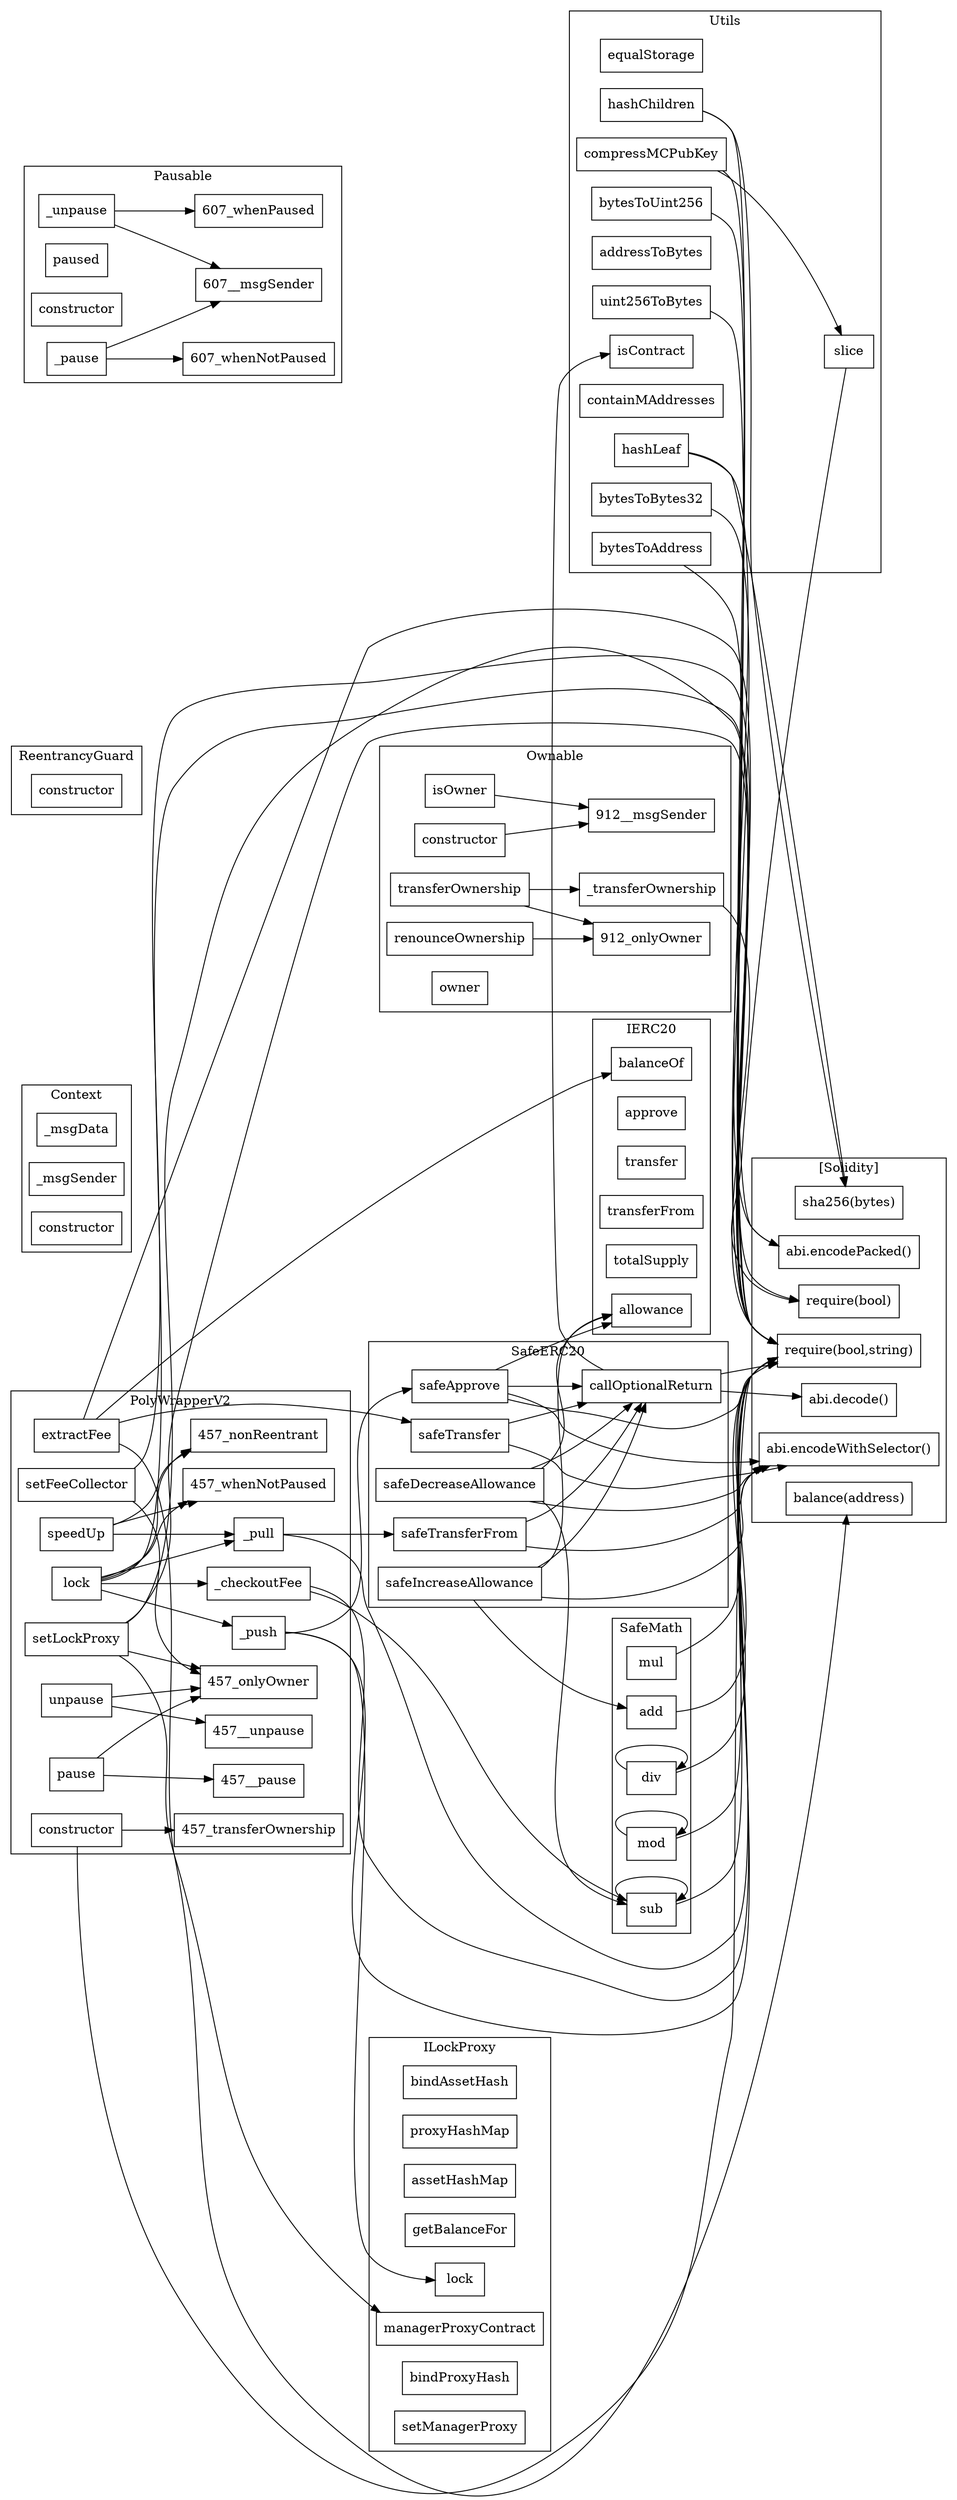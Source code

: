 strict digraph {
rankdir="LR"
node [shape=box]
subgraph cluster_1573_Utils {
label = "Utils"
"1573_equalStorage" [label="equalStorage"]
"1573_hashChildren" [label="hashChildren"]
"1573_compressMCPubKey" [label="compressMCPubKey"]
"1573_bytesToUint256" [label="bytesToUint256"]
"1573_addressToBytes" [label="addressToBytes"]
"1573_uint256ToBytes" [label="uint256ToBytes"]
"1573_isContract" [label="isContract"]
"1573_slice" [label="slice"]
"1573_containMAddresses" [label="containMAddresses"]
"1573_bytesToBytes32" [label="bytesToBytes32"]
"1573_hashLeaf" [label="hashLeaf"]
"1573_bytesToAddress" [label="bytesToAddress"]
"1573_compressMCPubKey" -> "1573_slice"
}subgraph cluster_1255_Context {
label = "Context"
"1255__msgData" [label="_msgData"]
"1255__msgSender" [label="_msgSender"]
"1255_constructor" [label="constructor"]
}subgraph cluster_457_PolyWrapperV2 {
label = "PolyWrapperV2"
"457_unpause" [label="unpause"]
"457_speedUp" [label="speedUp"]
"457__pull" [label="_pull"]
"457__checkoutFee" [label="_checkoutFee"]
"457_lock" [label="lock"]
"457_pause" [label="pause"]
"457__push" [label="_push"]
"457_constructor" [label="constructor"]
"457_extractFee" [label="extractFee"]
"457_setFeeCollector" [label="setFeeCollector"]
"457_setLockProxy" [label="setLockProxy"]
"457_unpause" -> "457_onlyOwner"
"457_pause" -> "457__pause"
"457_unpause" -> "457__unpause"
"457_lock" -> "457__checkoutFee"
"457_pause" -> "457_onlyOwner"
"457_lock" -> "457_whenNotPaused"
"457_lock" -> "457_nonReentrant"
"457_lock" -> "457__pull"
"457_lock" -> "457__push"
"457_speedUp" -> "457_nonReentrant"
"457_setFeeCollector" -> "457_onlyOwner"
"457_constructor" -> "457_transferOwnership"
"457_setLockProxy" -> "457_onlyOwner"
"457_speedUp" -> "457_whenNotPaused"
"457_speedUp" -> "457__pull"
}subgraph cluster_1228_ReentrancyGuard {
label = "ReentrancyGuard"
"1228_constructor" [label="constructor"]
}subgraph cluster_526_ILockProxy {
label = "ILockProxy"
"526_bindAssetHash" [label="bindAssetHash"]
"526_proxyHashMap" [label="proxyHashMap"]
"526_assetHashMap" [label="assetHashMap"]
"526_getBalanceFor" [label="getBalanceFor"]
"526_lock" [label="lock"]
"526_managerProxyContract" [label="managerProxyContract"]
"526_bindProxyHash" [label="bindProxyHash"]
"526_setManagerProxy" [label="setManagerProxy"]
}subgraph cluster_1198_SafeERC20 {
label = "SafeERC20"
"1198_safeIncreaseAllowance" [label="safeIncreaseAllowance"]
"1198_safeTransferFrom" [label="safeTransferFrom"]
"1198_callOptionalReturn" [label="callOptionalReturn"]
"1198_safeTransfer" [label="safeTransfer"]
"1198_safeApprove" [label="safeApprove"]
"1198_safeDecreaseAllowance" [label="safeDecreaseAllowance"]
"1198_safeTransfer" -> "1198_callOptionalReturn"
"1198_safeDecreaseAllowance" -> "1198_callOptionalReturn"
"1198_safeIncreaseAllowance" -> "1198_callOptionalReturn"
"1198_safeApprove" -> "1198_callOptionalReturn"
"1198_safeTransferFrom" -> "1198_callOptionalReturn"
}subgraph cluster_912_Ownable {
label = "Ownable"
"912_isOwner" [label="isOwner"]
"912_constructor" [label="constructor"]
"912_transferOwnership" [label="transferOwnership"]
"912_renounceOwnership" [label="renounceOwnership"]
"912_owner" [label="owner"]
"912__transferOwnership" [label="_transferOwnership"]
"912_transferOwnership" -> "912__transferOwnership"
"912_transferOwnership" -> "912_onlyOwner"
"912_isOwner" -> "912__msgSender"
"912_renounceOwnership" -> "912_onlyOwner"
"912_constructor" -> "912__msgSender"
}subgraph cluster_981_IERC20 {
label = "IERC20"
"981_balanceOf" [label="balanceOf"]
"981_approve" [label="approve"]
"981_transfer" [label="transfer"]
"981_transferFrom" [label="transferFrom"]
"981_totalSupply" [label="totalSupply"]
"981_allowance" [label="allowance"]
}subgraph cluster_794_SafeMath {
label = "SafeMath"
"794_add" [label="add"]
"794_div" [label="div"]
"794_mod" [label="mod"]
"794_sub" [label="sub"]
"794_mul" [label="mul"]
"794_mod" -> "794_mod"
"794_sub" -> "794_sub"
"794_div" -> "794_div"
}subgraph cluster_607_Pausable {
label = "Pausable"
"607__unpause" [label="_unpause"]
"607_paused" [label="paused"]
"607_constructor" [label="constructor"]
"607__pause" [label="_pause"]
"607__unpause" -> "607_whenPaused"
"607__unpause" -> "607__msgSender"
"607__pause" -> "607__msgSender"
"607__pause" -> "607_whenNotPaused"
}subgraph cluster_solidity {
label = "[Solidity]"
"sha256(bytes)" 
"require(bool)" 
"abi.decode()" 
"balance(address)" 
"abi.encodeWithSelector()" 
"abi.encodePacked()" 
"require(bool,string)" 
"1573_slice" -> "require(bool)"
"1198_safeTransferFrom" -> "abi.encodeWithSelector()"
"457_extractFee" -> "balance(address)"
"1573_compressMCPubKey" -> "require(bool,string)"
"457_setLockProxy" -> "require(bool)"
"1198_safeTransfer" -> "abi.encodeWithSelector()"
"1198_callOptionalReturn" -> "abi.decode()"
"457_setLockProxy" -> "require(bool,string)"
"1573_uint256ToBytes" -> "require(bool,string)"
"1573_hashLeaf" -> "abi.encodePacked()"
"794_add" -> "require(bool,string)"
"1573_hashChildren" -> "sha256(bytes)"
"1198_safeDecreaseAllowance" -> "abi.encodeWithSelector()"
"1573_hashLeaf" -> "sha256(bytes)"
"457_constructor" -> "require(bool,string)"
"1198_callOptionalReturn" -> "require(bool,string)"
"1573_bytesToBytes32" -> "require(bool,string)"
"457__checkoutFee" -> "require(bool,string)"
"1573_hashChildren" -> "abi.encodePacked()"
"1198_safeIncreaseAllowance" -> "abi.encodeWithSelector()"
"1573_bytesToUint256" -> "require(bool,string)"
"1573_bytesToAddress" -> "require(bool,string)"
"794_sub" -> "require(bool,string)"
"457_extractFee" -> "require(bool,string)"
"794_mod" -> "require(bool,string)"
"1198_safeApprove" -> "require(bool,string)"
"457__push" -> "require(bool,string)"
"794_div" -> "require(bool,string)"
"457__pull" -> "require(bool,string)"
"457_lock" -> "require(bool,string)"
"794_mul" -> "require(bool,string)"
"457_setFeeCollector" -> "require(bool,string)"
"1198_safeApprove" -> "abi.encodeWithSelector()"
"912__transferOwnership" -> "require(bool,string)"
}"457_extractFee" -> "981_balanceOf"
"457_setLockProxy" -> "526_managerProxyContract"
"1198_safeApprove" -> "981_allowance"
"1198_safeDecreaseAllowance" -> "794_sub"
"457__pull" -> "1198_safeTransferFrom"
"457__push" -> "1198_safeApprove"
"457__checkoutFee" -> "794_sub"
"457_extractFee" -> "1198_safeTransfer"
"1198_safeIncreaseAllowance" -> "981_allowance"
"1198_safeDecreaseAllowance" -> "981_allowance"
"457__push" -> "526_lock"
"1198_callOptionalReturn" -> "1573_isContract"
"1198_safeIncreaseAllowance" -> "794_add"
}